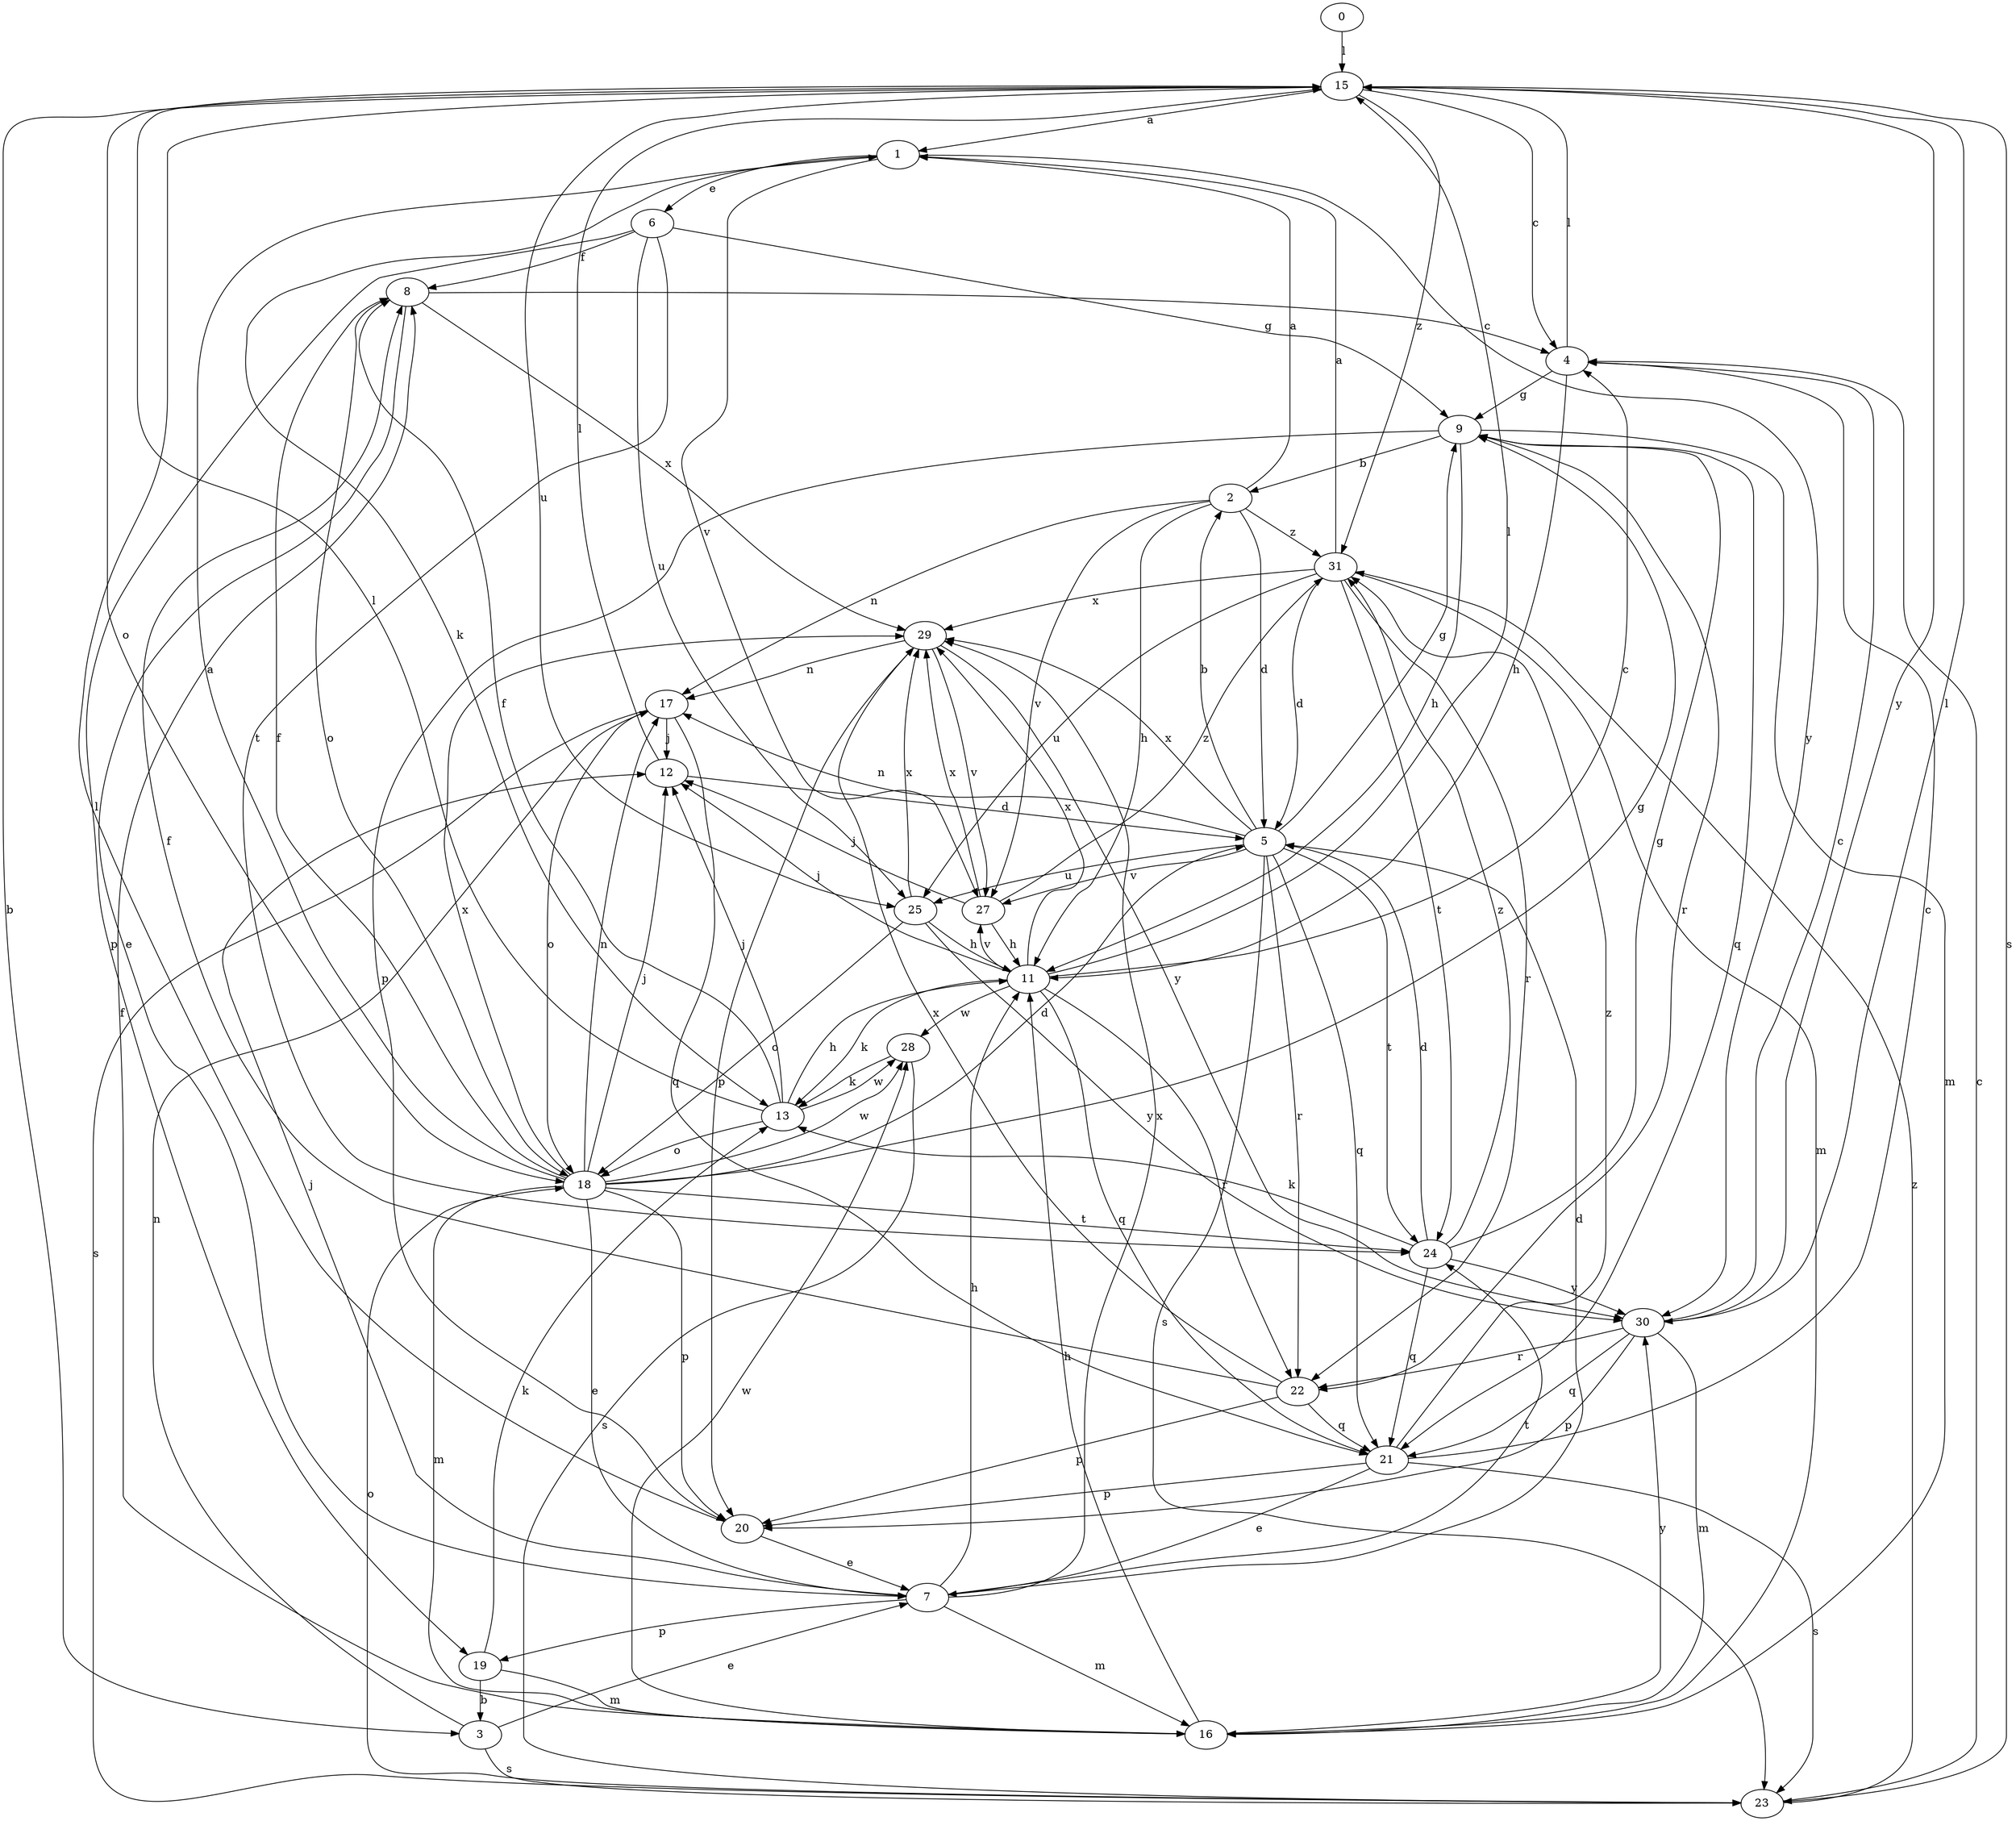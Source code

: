 strict digraph  {
0;
1;
2;
3;
4;
5;
6;
7;
8;
9;
11;
12;
13;
15;
16;
17;
18;
19;
20;
21;
22;
23;
24;
25;
27;
28;
29;
30;
31;
0 -> 15  [label=l];
1 -> 6  [label=e];
1 -> 13  [label=k];
1 -> 27  [label=v];
1 -> 30  [label=y];
2 -> 1  [label=a];
2 -> 5  [label=d];
2 -> 11  [label=h];
2 -> 17  [label=n];
2 -> 27  [label=v];
2 -> 31  [label=z];
3 -> 7  [label=e];
3 -> 17  [label=n];
3 -> 23  [label=s];
4 -> 9  [label=g];
4 -> 11  [label=h];
4 -> 15  [label=l];
5 -> 2  [label=b];
5 -> 9  [label=g];
5 -> 17  [label=n];
5 -> 21  [label=q];
5 -> 22  [label=r];
5 -> 23  [label=s];
5 -> 24  [label=t];
5 -> 25  [label=u];
5 -> 27  [label=v];
5 -> 29  [label=x];
6 -> 8  [label=f];
6 -> 9  [label=g];
6 -> 19  [label=p];
6 -> 24  [label=t];
6 -> 25  [label=u];
7 -> 5  [label=d];
7 -> 11  [label=h];
7 -> 12  [label=j];
7 -> 16  [label=m];
7 -> 19  [label=p];
7 -> 24  [label=t];
7 -> 29  [label=x];
8 -> 4  [label=c];
8 -> 7  [label=e];
8 -> 18  [label=o];
8 -> 29  [label=x];
9 -> 2  [label=b];
9 -> 11  [label=h];
9 -> 16  [label=m];
9 -> 20  [label=p];
9 -> 21  [label=q];
9 -> 22  [label=r];
11 -> 4  [label=c];
11 -> 12  [label=j];
11 -> 13  [label=k];
11 -> 15  [label=l];
11 -> 21  [label=q];
11 -> 22  [label=r];
11 -> 27  [label=v];
11 -> 28  [label=w];
11 -> 29  [label=x];
12 -> 5  [label=d];
12 -> 15  [label=l];
13 -> 8  [label=f];
13 -> 11  [label=h];
13 -> 12  [label=j];
13 -> 15  [label=l];
13 -> 18  [label=o];
13 -> 28  [label=w];
15 -> 1  [label=a];
15 -> 3  [label=b];
15 -> 4  [label=c];
15 -> 18  [label=o];
15 -> 23  [label=s];
15 -> 25  [label=u];
15 -> 30  [label=y];
15 -> 31  [label=z];
16 -> 8  [label=f];
16 -> 11  [label=h];
16 -> 28  [label=w];
16 -> 30  [label=y];
17 -> 12  [label=j];
17 -> 18  [label=o];
17 -> 21  [label=q];
17 -> 23  [label=s];
18 -> 1  [label=a];
18 -> 5  [label=d];
18 -> 7  [label=e];
18 -> 8  [label=f];
18 -> 9  [label=g];
18 -> 12  [label=j];
18 -> 16  [label=m];
18 -> 17  [label=n];
18 -> 20  [label=p];
18 -> 24  [label=t];
18 -> 28  [label=w];
18 -> 29  [label=x];
19 -> 3  [label=b];
19 -> 13  [label=k];
19 -> 16  [label=m];
20 -> 7  [label=e];
20 -> 15  [label=l];
21 -> 4  [label=c];
21 -> 7  [label=e];
21 -> 20  [label=p];
21 -> 23  [label=s];
21 -> 31  [label=z];
22 -> 8  [label=f];
22 -> 20  [label=p];
22 -> 21  [label=q];
22 -> 29  [label=x];
23 -> 4  [label=c];
23 -> 18  [label=o];
23 -> 31  [label=z];
24 -> 5  [label=d];
24 -> 9  [label=g];
24 -> 13  [label=k];
24 -> 21  [label=q];
24 -> 30  [label=y];
24 -> 31  [label=z];
25 -> 11  [label=h];
25 -> 18  [label=o];
25 -> 29  [label=x];
25 -> 30  [label=y];
27 -> 11  [label=h];
27 -> 12  [label=j];
27 -> 29  [label=x];
27 -> 31  [label=z];
28 -> 13  [label=k];
28 -> 23  [label=s];
29 -> 17  [label=n];
29 -> 20  [label=p];
29 -> 27  [label=v];
29 -> 30  [label=y];
30 -> 4  [label=c];
30 -> 15  [label=l];
30 -> 16  [label=m];
30 -> 20  [label=p];
30 -> 21  [label=q];
30 -> 22  [label=r];
31 -> 1  [label=a];
31 -> 5  [label=d];
31 -> 16  [label=m];
31 -> 22  [label=r];
31 -> 24  [label=t];
31 -> 25  [label=u];
31 -> 29  [label=x];
}
